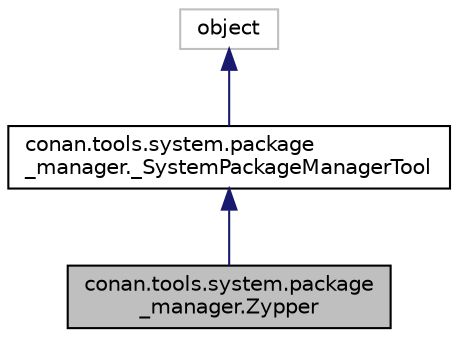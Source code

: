 digraph "conan.tools.system.package_manager.Zypper"
{
 // LATEX_PDF_SIZE
  edge [fontname="Helvetica",fontsize="10",labelfontname="Helvetica",labelfontsize="10"];
  node [fontname="Helvetica",fontsize="10",shape=record];
  Node1 [label="conan.tools.system.package\l_manager.Zypper",height=0.2,width=0.4,color="black", fillcolor="grey75", style="filled", fontcolor="black",tooltip=" "];
  Node2 -> Node1 [dir="back",color="midnightblue",fontsize="10",style="solid",fontname="Helvetica"];
  Node2 [label="conan.tools.system.package\l_manager._SystemPackageManagerTool",height=0.2,width=0.4,color="black", fillcolor="white", style="filled",URL="$classconan_1_1tools_1_1system_1_1package__manager_1_1__SystemPackageManagerTool.html",tooltip=" "];
  Node3 -> Node2 [dir="back",color="midnightblue",fontsize="10",style="solid",fontname="Helvetica"];
  Node3 [label="object",height=0.2,width=0.4,color="grey75", fillcolor="white", style="filled",tooltip=" "];
}
